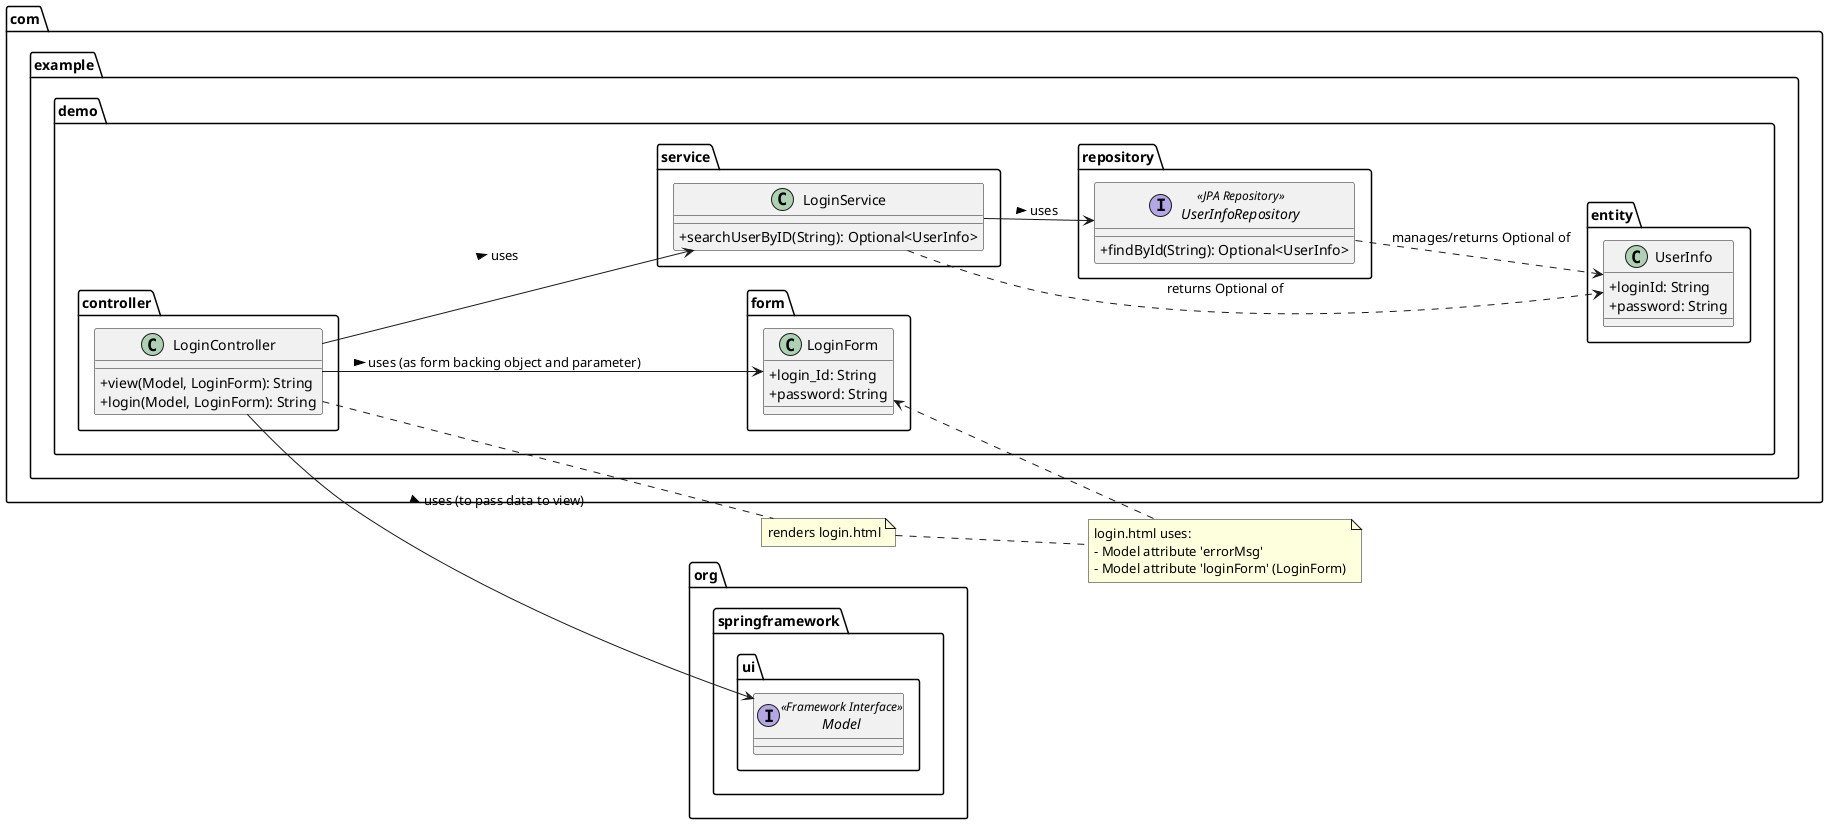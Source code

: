 @startuml Login_Related_Classes
skinparam classAttributeIconSize 0
hide emptymembers
left to right direction

package com.example.demo.controller {
  class LoginController {
    + view(Model, LoginForm): String
    + login(Model, LoginForm): String
  }
}

package com.example.demo.form {
  class LoginForm {
    + login_Id: String
    + password: String
  }
}

package com.example.demo.service {
  class LoginService {
    + searchUserByID(String): Optional<UserInfo>
  }
}

package com.example.demo.entity {
  class UserInfo {
    + loginId: String
    + password: String
  }
}

package com.example.demo.repository {
  interface UserInfoRepository <<JPA Repository>> {
    + findById(String): Optional<UserInfo>
  }
}

package org.springframework.ui {
  interface Model <<Framework Interface>>
}

' --- Relationships ---
LoginController --> LoginService : uses >
LoginController --> LoginForm : uses (as form backing object and parameter) >
LoginController --> Model : uses (to pass data to view) >

LoginService --> UserInfoRepository : uses >
LoginService ..> UserInfo : returns Optional of

UserInfoRepository ..> UserInfo : manages/returns Optional of

' --- HTML Rendering Note ---
note "renders login.html" as N_LoginHtml
LoginController .. N_LoginHtml
note "login.html uses:\n- Model attribute 'errorMsg'\n- Model attribute 'loginForm' (LoginForm)" as N_ModelData
N_LoginHtml .. N_ModelData
N_ModelData ..> LoginForm

@enduml
